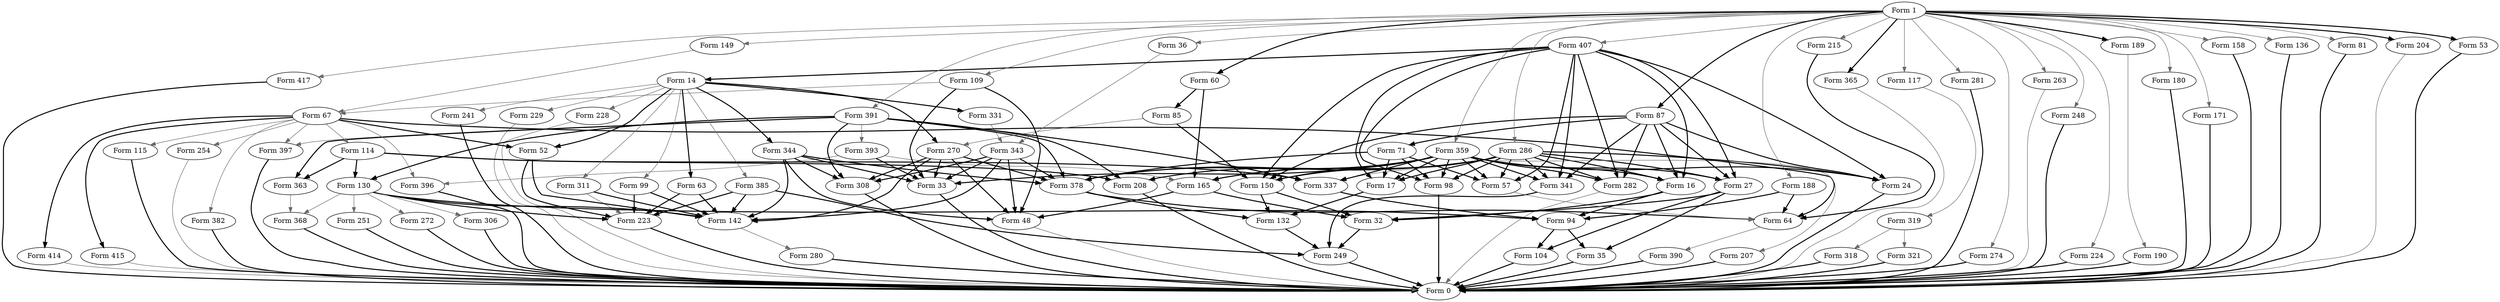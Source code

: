 digraph diagram {
	FORM417	 [label="Form 417"];
	FORM0	 [label="Form 0"];
	FORM417 -> FORM0	 [style=bold];
	FORM415	 [label="Form 415"];
	FORM415 -> FORM0	 [color=dimgray];
	FORM414	 [label="Form 414"];
	FORM414 -> FORM0	 [color=dimgray];
	FORM390	 [label="Form 390"];
	FORM390 -> FORM0	 [style=bold];
	FORM382	 [label="Form 382"];
	FORM382 -> FORM0	 [style=bold];
	FORM365	 [label="Form 365"];
	FORM365 -> FORM0	 [color=dimgray];
	FORM331	 [label="Form 331"];
	FORM343	 [label="Form 343"];
	FORM331 -> FORM343	 [color=dimgray];
	FORM397	 [label="Form 397"];
	FORM397 -> FORM0	 [style=bold];
	FORM396	 [label="Form 396"];
	FORM396 -> FORM0	 [style=bold];
	FORM321	 [label="Form 321"];
	FORM321 -> FORM0	 [style=bold];
	FORM319	 [label="Form 319"];
	FORM319 -> FORM321	 [color=dimgray];
	FORM318	 [label="Form 318"];
	FORM319 -> FORM318	 [color=dimgray];
	FORM318 -> FORM0	 [style=bold];
	FORM282	 [label="Form 282"];
	FORM282 -> FORM0	 [color=dimgray];
	FORM281	 [label="Form 281"];
	FORM281 -> FORM0	 [style=bold];
	FORM280	 [label="Form 280"];
	FORM280 -> FORM0	 [style=bold];
	FORM274	 [label="Form 274"];
	FORM274 -> FORM0	 [style=bold];
	FORM263	 [label="Form 263"];
	FORM263 -> FORM0	 [color=dimgray];
	FORM254	 [label="Form 254"];
	FORM254 -> FORM0	 [color=dimgray];
	FORM249	 [label="Form 249"];
	FORM249 -> FORM0	 [style=bold];
	FORM248	 [label="Form 248"];
	FORM248 -> FORM0	 [style=bold];
	FORM241	 [label="Form 241"];
	FORM241 -> FORM0	 [style=bold];
	FORM229	 [label="Form 229"];
	FORM229 -> FORM0	 [color=dimgray];
	FORM228	 [label="Form 228"];
	FORM228 -> FORM0	 [color=dimgray];
	FORM224	 [label="Form 224"];
	FORM224 -> FORM0	 [style=bold];
	FORM223	 [label="Form 223"];
	FORM223 -> FORM0	 [style=bold];
	FORM190	 [label="Form 190"];
	FORM190 -> FORM0	 [style=bold];
	FORM189	 [label="Form 189"];
	FORM189 -> FORM190	 [color=dimgray];
	FORM180	 [label="Form 180"];
	FORM180 -> FORM0	 [style=bold];
	FORM171	 [label="Form 171"];
	FORM171 -> FORM0	 [style=bold];
	FORM272	 [label="Form 272"];
	FORM272 -> FORM0	 [style=bold];
	FORM158	 [label="Form 158"];
	FORM158 -> FORM0	 [style=bold];
	FORM311	 [label="Form 311"];
	FORM311 -> FORM223	 [color=dimgray];
	FORM142	 [label="Form 142"];
	FORM311 -> FORM142	 [style=bold];
	FORM136	 [label="Form 136"];
	FORM136 -> FORM0	 [style=bold];
	FORM393	 [label="Form 393"];
	FORM393 -> FORM396	 [color=dimgray];
	FORM33	 [label="Form 33"];
	FORM393 -> FORM33	 [style=bold];
	FORM165	 [label="Form 165"];
	FORM393 -> FORM165	 [color=dimgray];
	FORM117	 [label="Form 117"];
	FORM117 -> FORM319	 [color=dimgray];
	FORM115	 [label="Form 115"];
	FORM115 -> FORM0	 [style=bold];
	FORM391	 [label="Form 391"];
	FORM391 -> FORM397	 [color=dimgray];
	FORM391 -> FORM393	 [color=dimgray];
	FORM337	 [label="Form 337"];
	FORM391 -> FORM337	 [style=bold];
	FORM208	 [label="Form 208"];
	FORM391 -> FORM208	 [style=bold];
	FORM130	 [label="Form 130"];
	FORM391 -> FORM130	 [style=bold];
	FORM378	 [label="Form 378"];
	FORM391 -> FORM378	 [style=bold];
	FORM363	 [label="Form 363"];
	FORM391 -> FORM363	 [style=bold];
	FORM308	 [label="Form 308"];
	FORM391 -> FORM308	 [style=bold];
	FORM207	 [label="Form 207"];
	FORM207 -> FORM0	 [style=bold];
	FORM188	 [label="Form 188"];
	FORM64	 [label="Form 64"];
	FORM188 -> FORM64	 [style=bold];
	FORM94	 [label="Form 94"];
	FORM188 -> FORM94	 [style=bold];
	FORM104	 [label="Form 104"];
	FORM104 -> FORM0	 [style=bold];
	FORM98	 [label="Form 98"];
	FORM98 -> FORM0	 [style=bold];
	FORM368	 [label="Form 368"];
	FORM368 -> FORM0	 [style=bold];
	FORM306	 [label="Form 306"];
	FORM306 -> FORM0	 [style=bold];
	FORM251	 [label="Form 251"];
	FORM251 -> FORM0	 [style=bold];
	FORM337 -> FORM94	 [style=bold];
	FORM114	 [label="Form 114"];
	FORM114 -> FORM337	 [style=bold];
	FORM114 -> FORM208	 [style=bold];
	FORM114 -> FORM130	 [style=bold];
	FORM114 -> FORM363	 [style=bold];
	FORM215	 [label="Form 215"];
	FORM215 -> FORM64	 [style=bold];
	FORM81	 [label="Form 81"];
	FORM81 -> FORM0	 [style=bold];
	FORM385	 [label="Form 385"];
	FORM385 -> FORM249	 [style=bold];
	FORM385 -> FORM223	 [style=bold];
	FORM385 -> FORM142	 [style=bold];
	FORM204	 [label="Form 204"];
	FORM204 -> FORM0	 [color=dimgray];
	FORM99	 [label="Form 99"];
	FORM99 -> FORM223	 [style=bold];
	FORM99 -> FORM142	 [style=bold];
	FORM149	 [label="Form 149"];
	FORM67	 [label="Form 67"];
	FORM149 -> FORM67	 [color=dimgray];
	FORM64 -> FORM390	 [color=dimgray];
	FORM344	 [label="Form 344"];
	FORM344 -> FORM142	 [style=bold];
	FORM48	 [label="Form 48"];
	FORM344 -> FORM48	 [style=bold];
	FORM344 -> FORM33	 [style=bold];
	FORM344 -> FORM378	 [style=bold];
	FORM344 -> FORM308	 [style=bold];
	FORM343 -> FORM142	 [style=bold];
	FORM343 -> FORM48	 [style=bold];
	FORM343 -> FORM33	 [style=bold];
	FORM343 -> FORM378	 [style=bold];
	FORM343 -> FORM308	 [style=bold];
	FORM270	 [label="Form 270"];
	FORM270 -> FORM142	 [style=bold];
	FORM270 -> FORM48	 [style=bold];
	FORM270 -> FORM33	 [style=bold];
	FORM270 -> FORM378	 [style=bold];
	FORM270 -> FORM308	 [style=bold];
	FORM36	 [label="Form 36"];
	FORM36 -> FORM343	 [color=dimgray];
	FORM208 -> FORM0	 [style=bold];
	FORM53	 [label="Form 53"];
	FORM53 -> FORM0	 [style=bold];
	FORM142 -> FORM280	 [color=dimgray];
	FORM67 -> FORM415	 [style=bold];
	FORM67 -> FORM414	 [style=bold];
	FORM67 -> FORM382	 [color=dimgray];
	FORM67 -> FORM397	 [color=dimgray];
	FORM67 -> FORM396	 [color=dimgray];
	FORM67 -> FORM254	 [color=dimgray];
	FORM67 -> FORM115	 [color=dimgray];
	FORM67 -> FORM114	 [color=dimgray];
	FORM67 -> FORM64	 [style=bold];
	FORM52	 [label="Form 52"];
	FORM67 -> FORM52	 [style=bold];
	FORM48 -> FORM0	 [color=dimgray];
	FORM286	 [label="Form 286"];
	FORM286 -> FORM282	 [style=bold];
	FORM286 -> FORM98	 [style=bold];
	FORM286 -> FORM337	 [color=dimgray];
	FORM286 -> FORM208	 [color=dimgray];
	FORM150	 [label="Form 150"];
	FORM286 -> FORM150	 [style=bold];
	FORM27	 [label="Form 27"];
	FORM286 -> FORM27	 [style=bold];
	FORM24	 [label="Form 24"];
	FORM286 -> FORM24	 [style=bold];
	FORM286 -> FORM165	 [style=bold];
	FORM286 -> FORM378	 [style=bold];
	FORM341	 [label="Form 341"];
	FORM286 -> FORM341	 [style=bold];
	FORM57	 [label="Form 57"];
	FORM286 -> FORM57	 [style=bold];
	FORM17	 [label="Form 17"];
	FORM286 -> FORM17	 [style=bold];
	FORM16	 [label="Form 16"];
	FORM286 -> FORM16	 [style=bold];
	FORM33 -> FORM0	 [style=bold];
	FORM132	 [label="Form 132"];
	FORM150 -> FORM132	 [style=bold];
	FORM32	 [label="Form 32"];
	FORM150 -> FORM32	 [style=bold];
	FORM85	 [label="Form 85"];
	FORM85 -> FORM270	 [color=dimgray];
	FORM85 -> FORM150	 [style=bold];
	FORM109	 [label="Form 109"];
	FORM109 -> FORM67	 [color=dimgray];
	FORM109 -> FORM48	 [style=bold];
	FORM109 -> FORM33	 [style=bold];
	FORM27 -> FORM104	 [style=bold];
	FORM35	 [label="Form 35"];
	FORM27 -> FORM35	 [style=bold];
	FORM27 -> FORM32	 [style=bold];
	FORM24 -> FORM0	 [style=bold];
	FORM359	 [label="Form 359"];
	FORM359 -> FORM282	 [style=bold];
	FORM359 -> FORM207	 [color=dimgray];
	FORM359 -> FORM98	 [style=bold];
	FORM359 -> FORM337	 [style=bold];
	FORM359 -> FORM208	 [style=bold];
	FORM359 -> FORM33	 [style=bold];
	FORM359 -> FORM150	 [style=bold];
	FORM359 -> FORM27	 [style=bold];
	FORM359 -> FORM24	 [style=bold];
	FORM359 -> FORM165	 [style=bold];
	FORM359 -> FORM378	 [style=bold];
	FORM359 -> FORM341	 [style=bold];
	FORM359 -> FORM57	 [style=bold];
	FORM359 -> FORM17	 [style=bold];
	FORM359 -> FORM16	 [style=bold];
	FORM130 -> FORM223	 [style=bold];
	FORM130 -> FORM272	 [color=dimgray];
	FORM130 -> FORM368	 [color=dimgray];
	FORM130 -> FORM306	 [color=dimgray];
	FORM130 -> FORM251	 [color=dimgray];
	FORM130 -> FORM142	 [style=bold];
	FORM130 -> FORM94	 [style=bold];
	FORM35 -> FORM0	 [style=bold];
	FORM407	 [label="Form 407"];
	FORM407 -> FORM282	 [style=bold];
	FORM407 -> FORM98	 [style=bold];
	FORM407 -> FORM150	 [style=bold];
	FORM407 -> FORM27	 [style=bold];
	FORM407 -> FORM24	 [style=bold];
	FORM14	 [label="Form 14"];
	FORM407 -> FORM14	 [style=bold];
	FORM407 -> FORM341	 [style=bold];
	FORM407 -> FORM57	 [style=bold];
	FORM407 -> FORM17	 [style=bold];
	FORM407 -> FORM16	 [style=bold];
	FORM63	 [label="Form 63"];
	FORM63 -> FORM223	 [style=bold];
	FORM63 -> FORM142	 [style=bold];
	FORM165 -> FORM48	 [style=bold];
	FORM165 -> FORM32	 [style=bold];
	FORM14 -> FORM331	 [style=bold];
	FORM14 -> FORM241	 [color=dimgray];
	FORM14 -> FORM229	 [color=dimgray];
	FORM14 -> FORM228	 [color=dimgray];
	FORM14 -> FORM311	 [color=dimgray];
	FORM14 -> FORM385	 [color=dimgray];
	FORM14 -> FORM99	 [color=dimgray];
	FORM14 -> FORM344	 [style=bold];
	FORM14 -> FORM270	 [style=bold];
	FORM14 -> FORM63	 [style=bold];
	FORM14 -> FORM52	 [style=bold];
	FORM378 -> FORM64	 [style=bold];
	FORM378 -> FORM132	 [style=bold];
	FORM363 -> FORM368	 [color=dimgray];
	FORM341 -> FORM249	 [style=bold];
	FORM308 -> FORM0	 [style=bold];
	FORM132 -> FORM249	 [style=bold];
	FORM52 -> FORM223	 [style=bold];
	FORM52 -> FORM142	 [style=bold];
	FORM57 -> FORM64	 [color=dimgray];
	FORM17 -> FORM132	 [style=bold];
	FORM71	 [label="Form 71"];
	FORM71 -> FORM98	 [style=bold];
	FORM71 -> FORM378	 [style=bold];
	FORM71 -> FORM57	 [style=bold];
	FORM71 -> FORM17	 [style=bold];
	FORM16 -> FORM94	 [style=bold];
	FORM16 -> FORM32	 [style=bold];
	FORM94 -> FORM104	 [style=bold];
	FORM94 -> FORM35	 [style=bold];
	FORM32 -> FORM249	 [style=bold];
	FORM87	 [label="Form 87"];
	FORM87 -> FORM282	 [style=bold];
	FORM87 -> FORM150	 [style=bold];
	FORM87 -> FORM27	 [style=bold];
	FORM87 -> FORM24	 [style=bold];
	FORM87 -> FORM341	 [style=bold];
	FORM87 -> FORM71	 [style=bold];
	FORM87 -> FORM16	 [style=bold];
	FORM60	 [label="Form 60"];
	FORM60 -> FORM85	 [style=bold];
	FORM60 -> FORM165	 [style=bold];
	FORM1	 [label="Form 1"];
	FORM1 -> FORM417	 [color=dimgray];
	FORM1 -> FORM365	 [style=bold];
	FORM1 -> FORM281	 [color=dimgray];
	FORM1 -> FORM274	 [color=dimgray];
	FORM1 -> FORM263	 [color=dimgray];
	FORM1 -> FORM248	 [color=dimgray];
	FORM1 -> FORM224	 [color=dimgray];
	FORM1 -> FORM189	 [style=bold];
	FORM1 -> FORM180	 [color=dimgray];
	FORM1 -> FORM171	 [color=dimgray];
	FORM1 -> FORM158	 [color=dimgray];
	FORM1 -> FORM136	 [color=dimgray];
	FORM1 -> FORM117	 [color=dimgray];
	FORM1 -> FORM391	 [color=dimgray];
	FORM1 -> FORM188	 [color=dimgray];
	FORM1 -> FORM215	 [color=dimgray];
	FORM1 -> FORM81	 [color=dimgray];
	FORM1 -> FORM204	 [style=bold];
	FORM1 -> FORM149	 [color=dimgray];
	FORM1 -> FORM36	 [color=dimgray];
	FORM1 -> FORM53	 [style=bold];
	FORM1 -> FORM286	 [color=dimgray];
	FORM1 -> FORM109	 [color=dimgray];
	FORM1 -> FORM359	 [color=dimgray];
	FORM1 -> FORM407	 [color=dimgray];
	FORM1 -> FORM87	 [style=bold];
	FORM1 -> FORM60	 [style=bold];
}
